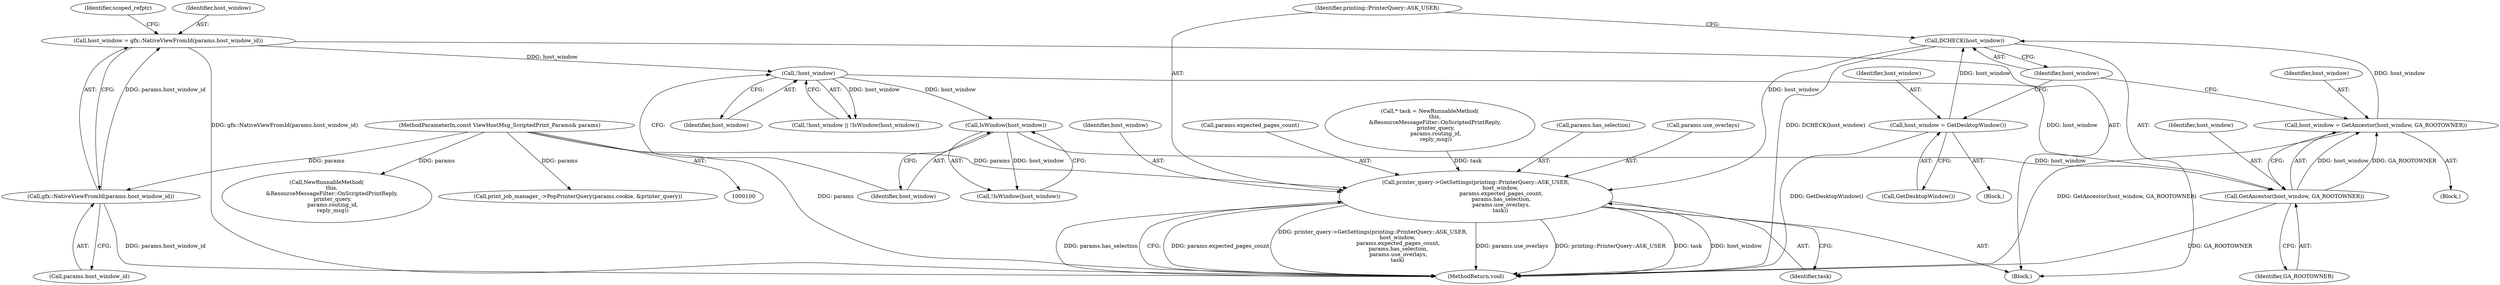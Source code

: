 digraph "1_Chrome_fc790462b4f248712bbc8c3734664dd6b05f80f2_3@del" {
"1000157" [label="(Call,DCHECK(host_window))"];
"1000147" [label="(Call,host_window = GetDesktopWindow())"];
"1000152" [label="(Call,host_window = GetAncestor(host_window, GA_ROOTOWNER))"];
"1000154" [label="(Call,GetAncestor(host_window, GA_ROOTOWNER))"];
"1000141" [label="(Call,!host_window)"];
"1000105" [label="(Call,host_window = gfx::NativeViewFromId(params.host_window_id))"];
"1000107" [label="(Call,gfx::NativeViewFromId(params.host_window_id))"];
"1000101" [label="(MethodParameterIn,const ViewHostMsg_ScriptedPrint_Params& params)"];
"1000144" [label="(Call,IsWindow(host_window))"];
"1000159" [label="(Call,printer_query->GetSettings(printing::PrinterQuery::ASK_USER,\n                             host_window,\n                              params.expected_pages_count,\n                              params.has_selection,\n                              params.use_overlays,\n                             task))"];
"1000149" [label="(Call,GetDesktopWindow())"];
"1000145" [label="(Identifier,host_window)"];
"1000101" [label="(MethodParameterIn,const ViewHostMsg_ScriptedPrint_Params& params)"];
"1000112" [label="(Identifier,scoped_refptr)"];
"1000128" [label="(Call,* task = NewRunnableMethod(\n      this,\n      &ResourceMessageFilter::OnScriptedPrintReply,\n       printer_query,\n       params.routing_id,\n       reply_msg))"];
"1000165" [label="(Call,params.has_selection)"];
"1000130" [label="(Call,NewRunnableMethod(\n      this,\n      &ResourceMessageFilter::OnScriptedPrintReply,\n       printer_query,\n       params.routing_id,\n       reply_msg))"];
"1000168" [label="(Call,params.use_overlays)"];
"1000162" [label="(Call,params.expected_pages_count)"];
"1000107" [label="(Call,gfx::NativeViewFromId(params.host_window_id))"];
"1000106" [label="(Identifier,host_window)"];
"1000172" [label="(MethodReturn,void)"];
"1000153" [label="(Identifier,host_window)"];
"1000144" [label="(Call,IsWindow(host_window))"];
"1000160" [label="(Identifier,printing::PrinterQuery::ASK_USER)"];
"1000171" [label="(Identifier,task)"];
"1000140" [label="(Call,!host_window || !IsWindow(host_window))"];
"1000151" [label="(Block,)"];
"1000108" [label="(Call,params.host_window_id)"];
"1000147" [label="(Call,host_window = GetDesktopWindow())"];
"1000161" [label="(Identifier,host_window)"];
"1000156" [label="(Identifier,GA_ROOTOWNER)"];
"1000116" [label="(Call,print_job_manager_->PopPrinterQuery(params.cookie, &printer_query))"];
"1000141" [label="(Call,!host_window)"];
"1000103" [label="(Block,)"];
"1000142" [label="(Identifier,host_window)"];
"1000154" [label="(Call,GetAncestor(host_window, GA_ROOTOWNER))"];
"1000152" [label="(Call,host_window = GetAncestor(host_window, GA_ROOTOWNER))"];
"1000105" [label="(Call,host_window = gfx::NativeViewFromId(params.host_window_id))"];
"1000148" [label="(Identifier,host_window)"];
"1000159" [label="(Call,printer_query->GetSettings(printing::PrinterQuery::ASK_USER,\n                             host_window,\n                              params.expected_pages_count,\n                              params.has_selection,\n                              params.use_overlays,\n                             task))"];
"1000146" [label="(Block,)"];
"1000157" [label="(Call,DCHECK(host_window))"];
"1000158" [label="(Identifier,host_window)"];
"1000155" [label="(Identifier,host_window)"];
"1000143" [label="(Call,!IsWindow(host_window))"];
"1000157" -> "1000103"  [label="AST: "];
"1000157" -> "1000158"  [label="CFG: "];
"1000158" -> "1000157"  [label="AST: "];
"1000160" -> "1000157"  [label="CFG: "];
"1000157" -> "1000172"  [label="DDG: DCHECK(host_window)"];
"1000147" -> "1000157"  [label="DDG: host_window"];
"1000152" -> "1000157"  [label="DDG: host_window"];
"1000157" -> "1000159"  [label="DDG: host_window"];
"1000147" -> "1000146"  [label="AST: "];
"1000147" -> "1000149"  [label="CFG: "];
"1000148" -> "1000147"  [label="AST: "];
"1000149" -> "1000147"  [label="AST: "];
"1000158" -> "1000147"  [label="CFG: "];
"1000147" -> "1000172"  [label="DDG: GetDesktopWindow()"];
"1000152" -> "1000151"  [label="AST: "];
"1000152" -> "1000154"  [label="CFG: "];
"1000153" -> "1000152"  [label="AST: "];
"1000154" -> "1000152"  [label="AST: "];
"1000158" -> "1000152"  [label="CFG: "];
"1000152" -> "1000172"  [label="DDG: GetAncestor(host_window, GA_ROOTOWNER)"];
"1000154" -> "1000152"  [label="DDG: host_window"];
"1000154" -> "1000152"  [label="DDG: GA_ROOTOWNER"];
"1000154" -> "1000156"  [label="CFG: "];
"1000155" -> "1000154"  [label="AST: "];
"1000156" -> "1000154"  [label="AST: "];
"1000154" -> "1000172"  [label="DDG: GA_ROOTOWNER"];
"1000141" -> "1000154"  [label="DDG: host_window"];
"1000144" -> "1000154"  [label="DDG: host_window"];
"1000141" -> "1000140"  [label="AST: "];
"1000141" -> "1000142"  [label="CFG: "];
"1000142" -> "1000141"  [label="AST: "];
"1000145" -> "1000141"  [label="CFG: "];
"1000140" -> "1000141"  [label="CFG: "];
"1000141" -> "1000140"  [label="DDG: host_window"];
"1000105" -> "1000141"  [label="DDG: host_window"];
"1000141" -> "1000144"  [label="DDG: host_window"];
"1000105" -> "1000103"  [label="AST: "];
"1000105" -> "1000107"  [label="CFG: "];
"1000106" -> "1000105"  [label="AST: "];
"1000107" -> "1000105"  [label="AST: "];
"1000112" -> "1000105"  [label="CFG: "];
"1000105" -> "1000172"  [label="DDG: gfx::NativeViewFromId(params.host_window_id)"];
"1000107" -> "1000105"  [label="DDG: params.host_window_id"];
"1000107" -> "1000108"  [label="CFG: "];
"1000108" -> "1000107"  [label="AST: "];
"1000107" -> "1000172"  [label="DDG: params.host_window_id"];
"1000101" -> "1000107"  [label="DDG: params"];
"1000101" -> "1000100"  [label="AST: "];
"1000101" -> "1000172"  [label="DDG: params"];
"1000101" -> "1000116"  [label="DDG: params"];
"1000101" -> "1000130"  [label="DDG: params"];
"1000101" -> "1000159"  [label="DDG: params"];
"1000144" -> "1000143"  [label="AST: "];
"1000144" -> "1000145"  [label="CFG: "];
"1000145" -> "1000144"  [label="AST: "];
"1000143" -> "1000144"  [label="CFG: "];
"1000144" -> "1000143"  [label="DDG: host_window"];
"1000159" -> "1000103"  [label="AST: "];
"1000159" -> "1000171"  [label="CFG: "];
"1000160" -> "1000159"  [label="AST: "];
"1000161" -> "1000159"  [label="AST: "];
"1000162" -> "1000159"  [label="AST: "];
"1000165" -> "1000159"  [label="AST: "];
"1000168" -> "1000159"  [label="AST: "];
"1000171" -> "1000159"  [label="AST: "];
"1000172" -> "1000159"  [label="CFG: "];
"1000159" -> "1000172"  [label="DDG: params.expected_pages_count"];
"1000159" -> "1000172"  [label="DDG: printer_query->GetSettings(printing::PrinterQuery::ASK_USER,\n                             host_window,\n                              params.expected_pages_count,\n                              params.has_selection,\n                              params.use_overlays,\n                             task)"];
"1000159" -> "1000172"  [label="DDG: params.use_overlays"];
"1000159" -> "1000172"  [label="DDG: printing::PrinterQuery::ASK_USER"];
"1000159" -> "1000172"  [label="DDG: task"];
"1000159" -> "1000172"  [label="DDG: host_window"];
"1000159" -> "1000172"  [label="DDG: params.has_selection"];
"1000128" -> "1000159"  [label="DDG: task"];
}
